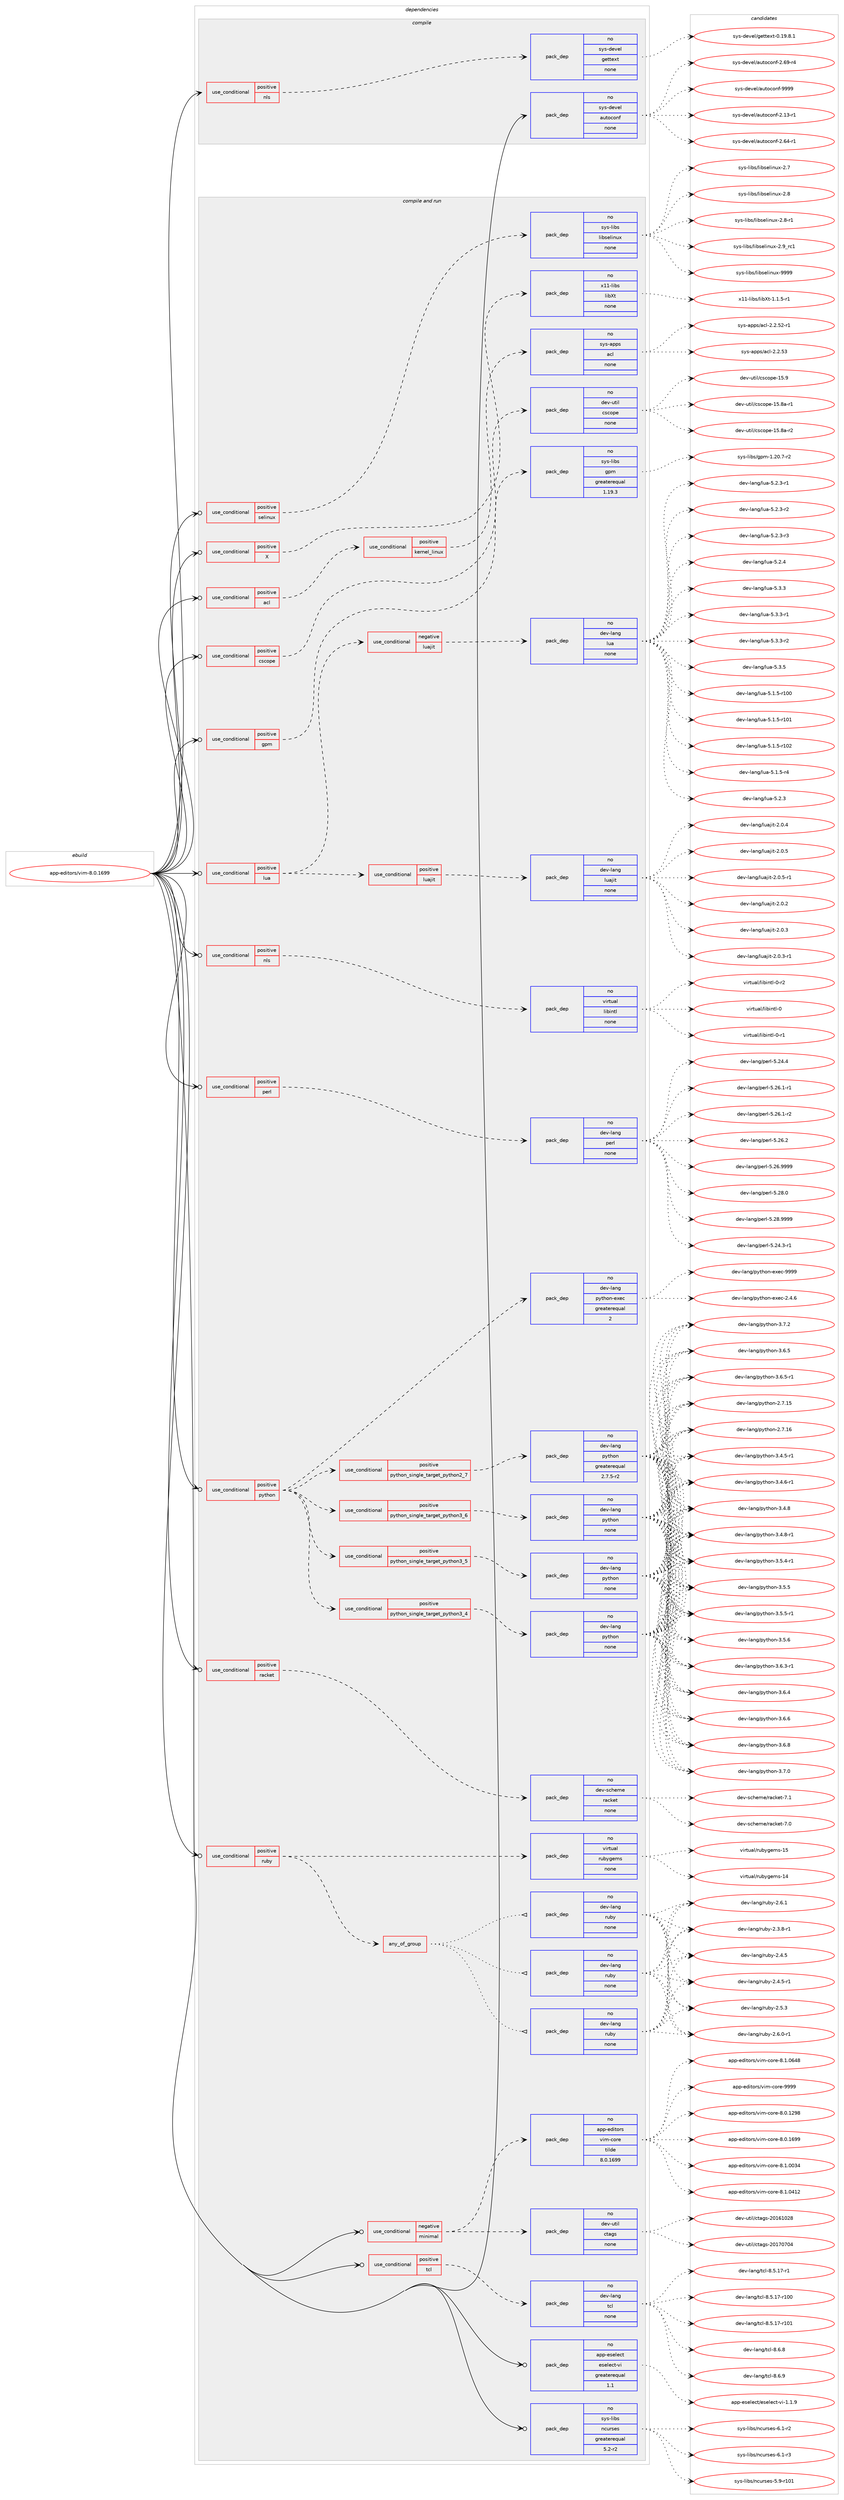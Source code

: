 digraph prolog {

# *************
# Graph options
# *************

newrank=true;
concentrate=true;
compound=true;
graph [rankdir=LR,fontname=Helvetica,fontsize=10,ranksep=1.5];#, ranksep=2.5, nodesep=0.2];
edge  [arrowhead=vee];
node  [fontname=Helvetica,fontsize=10];

# **********
# The ebuild
# **********

subgraph cluster_leftcol {
color=gray;
rank=same;
label=<<i>ebuild</i>>;
id [label="app-editors/vim-8.0.1699", color=red, width=4, href="../app-editors/vim-8.0.1699.svg"];
}

# ****************
# The dependencies
# ****************

subgraph cluster_midcol {
color=gray;
label=<<i>dependencies</i>>;
subgraph cluster_compile {
fillcolor="#eeeeee";
style=filled;
label=<<i>compile</i>>;
subgraph cond349124 {
dependency1281810 [label=<<TABLE BORDER="0" CELLBORDER="1" CELLSPACING="0" CELLPADDING="4"><TR><TD ROWSPAN="3" CELLPADDING="10">use_conditional</TD></TR><TR><TD>positive</TD></TR><TR><TD>nls</TD></TR></TABLE>>, shape=none, color=red];
subgraph pack912745 {
dependency1281811 [label=<<TABLE BORDER="0" CELLBORDER="1" CELLSPACING="0" CELLPADDING="4" WIDTH="220"><TR><TD ROWSPAN="6" CELLPADDING="30">pack_dep</TD></TR><TR><TD WIDTH="110">no</TD></TR><TR><TD>sys-devel</TD></TR><TR><TD>gettext</TD></TR><TR><TD>none</TD></TR><TR><TD></TD></TR></TABLE>>, shape=none, color=blue];
}
dependency1281810:e -> dependency1281811:w [weight=20,style="dashed",arrowhead="vee"];
}
id:e -> dependency1281810:w [weight=20,style="solid",arrowhead="vee"];
subgraph pack912746 {
dependency1281812 [label=<<TABLE BORDER="0" CELLBORDER="1" CELLSPACING="0" CELLPADDING="4" WIDTH="220"><TR><TD ROWSPAN="6" CELLPADDING="30">pack_dep</TD></TR><TR><TD WIDTH="110">no</TD></TR><TR><TD>sys-devel</TD></TR><TR><TD>autoconf</TD></TR><TR><TD>none</TD></TR><TR><TD></TD></TR></TABLE>>, shape=none, color=blue];
}
id:e -> dependency1281812:w [weight=20,style="solid",arrowhead="vee"];
}
subgraph cluster_compileandrun {
fillcolor="#eeeeee";
style=filled;
label=<<i>compile and run</i>>;
subgraph cond349125 {
dependency1281813 [label=<<TABLE BORDER="0" CELLBORDER="1" CELLSPACING="0" CELLPADDING="4"><TR><TD ROWSPAN="3" CELLPADDING="10">use_conditional</TD></TR><TR><TD>negative</TD></TR><TR><TD>minimal</TD></TR></TABLE>>, shape=none, color=red];
subgraph pack912747 {
dependency1281814 [label=<<TABLE BORDER="0" CELLBORDER="1" CELLSPACING="0" CELLPADDING="4" WIDTH="220"><TR><TD ROWSPAN="6" CELLPADDING="30">pack_dep</TD></TR><TR><TD WIDTH="110">no</TD></TR><TR><TD>app-editors</TD></TR><TR><TD>vim-core</TD></TR><TR><TD>tilde</TD></TR><TR><TD>8.0.1699</TD></TR></TABLE>>, shape=none, color=blue];
}
dependency1281813:e -> dependency1281814:w [weight=20,style="dashed",arrowhead="vee"];
subgraph pack912748 {
dependency1281815 [label=<<TABLE BORDER="0" CELLBORDER="1" CELLSPACING="0" CELLPADDING="4" WIDTH="220"><TR><TD ROWSPAN="6" CELLPADDING="30">pack_dep</TD></TR><TR><TD WIDTH="110">no</TD></TR><TR><TD>dev-util</TD></TR><TR><TD>ctags</TD></TR><TR><TD>none</TD></TR><TR><TD></TD></TR></TABLE>>, shape=none, color=blue];
}
dependency1281813:e -> dependency1281815:w [weight=20,style="dashed",arrowhead="vee"];
}
id:e -> dependency1281813:w [weight=20,style="solid",arrowhead="odotvee"];
subgraph cond349126 {
dependency1281816 [label=<<TABLE BORDER="0" CELLBORDER="1" CELLSPACING="0" CELLPADDING="4"><TR><TD ROWSPAN="3" CELLPADDING="10">use_conditional</TD></TR><TR><TD>positive</TD></TR><TR><TD>X</TD></TR></TABLE>>, shape=none, color=red];
subgraph pack912749 {
dependency1281817 [label=<<TABLE BORDER="0" CELLBORDER="1" CELLSPACING="0" CELLPADDING="4" WIDTH="220"><TR><TD ROWSPAN="6" CELLPADDING="30">pack_dep</TD></TR><TR><TD WIDTH="110">no</TD></TR><TR><TD>x11-libs</TD></TR><TR><TD>libXt</TD></TR><TR><TD>none</TD></TR><TR><TD></TD></TR></TABLE>>, shape=none, color=blue];
}
dependency1281816:e -> dependency1281817:w [weight=20,style="dashed",arrowhead="vee"];
}
id:e -> dependency1281816:w [weight=20,style="solid",arrowhead="odotvee"];
subgraph cond349127 {
dependency1281818 [label=<<TABLE BORDER="0" CELLBORDER="1" CELLSPACING="0" CELLPADDING="4"><TR><TD ROWSPAN="3" CELLPADDING="10">use_conditional</TD></TR><TR><TD>positive</TD></TR><TR><TD>acl</TD></TR></TABLE>>, shape=none, color=red];
subgraph cond349128 {
dependency1281819 [label=<<TABLE BORDER="0" CELLBORDER="1" CELLSPACING="0" CELLPADDING="4"><TR><TD ROWSPAN="3" CELLPADDING="10">use_conditional</TD></TR><TR><TD>positive</TD></TR><TR><TD>kernel_linux</TD></TR></TABLE>>, shape=none, color=red];
subgraph pack912750 {
dependency1281820 [label=<<TABLE BORDER="0" CELLBORDER="1" CELLSPACING="0" CELLPADDING="4" WIDTH="220"><TR><TD ROWSPAN="6" CELLPADDING="30">pack_dep</TD></TR><TR><TD WIDTH="110">no</TD></TR><TR><TD>sys-apps</TD></TR><TR><TD>acl</TD></TR><TR><TD>none</TD></TR><TR><TD></TD></TR></TABLE>>, shape=none, color=blue];
}
dependency1281819:e -> dependency1281820:w [weight=20,style="dashed",arrowhead="vee"];
}
dependency1281818:e -> dependency1281819:w [weight=20,style="dashed",arrowhead="vee"];
}
id:e -> dependency1281818:w [weight=20,style="solid",arrowhead="odotvee"];
subgraph cond349129 {
dependency1281821 [label=<<TABLE BORDER="0" CELLBORDER="1" CELLSPACING="0" CELLPADDING="4"><TR><TD ROWSPAN="3" CELLPADDING="10">use_conditional</TD></TR><TR><TD>positive</TD></TR><TR><TD>cscope</TD></TR></TABLE>>, shape=none, color=red];
subgraph pack912751 {
dependency1281822 [label=<<TABLE BORDER="0" CELLBORDER="1" CELLSPACING="0" CELLPADDING="4" WIDTH="220"><TR><TD ROWSPAN="6" CELLPADDING="30">pack_dep</TD></TR><TR><TD WIDTH="110">no</TD></TR><TR><TD>dev-util</TD></TR><TR><TD>cscope</TD></TR><TR><TD>none</TD></TR><TR><TD></TD></TR></TABLE>>, shape=none, color=blue];
}
dependency1281821:e -> dependency1281822:w [weight=20,style="dashed",arrowhead="vee"];
}
id:e -> dependency1281821:w [weight=20,style="solid",arrowhead="odotvee"];
subgraph cond349130 {
dependency1281823 [label=<<TABLE BORDER="0" CELLBORDER="1" CELLSPACING="0" CELLPADDING="4"><TR><TD ROWSPAN="3" CELLPADDING="10">use_conditional</TD></TR><TR><TD>positive</TD></TR><TR><TD>gpm</TD></TR></TABLE>>, shape=none, color=red];
subgraph pack912752 {
dependency1281824 [label=<<TABLE BORDER="0" CELLBORDER="1" CELLSPACING="0" CELLPADDING="4" WIDTH="220"><TR><TD ROWSPAN="6" CELLPADDING="30">pack_dep</TD></TR><TR><TD WIDTH="110">no</TD></TR><TR><TD>sys-libs</TD></TR><TR><TD>gpm</TD></TR><TR><TD>greaterequal</TD></TR><TR><TD>1.19.3</TD></TR></TABLE>>, shape=none, color=blue];
}
dependency1281823:e -> dependency1281824:w [weight=20,style="dashed",arrowhead="vee"];
}
id:e -> dependency1281823:w [weight=20,style="solid",arrowhead="odotvee"];
subgraph cond349131 {
dependency1281825 [label=<<TABLE BORDER="0" CELLBORDER="1" CELLSPACING="0" CELLPADDING="4"><TR><TD ROWSPAN="3" CELLPADDING="10">use_conditional</TD></TR><TR><TD>positive</TD></TR><TR><TD>lua</TD></TR></TABLE>>, shape=none, color=red];
subgraph cond349132 {
dependency1281826 [label=<<TABLE BORDER="0" CELLBORDER="1" CELLSPACING="0" CELLPADDING="4"><TR><TD ROWSPAN="3" CELLPADDING="10">use_conditional</TD></TR><TR><TD>positive</TD></TR><TR><TD>luajit</TD></TR></TABLE>>, shape=none, color=red];
subgraph pack912753 {
dependency1281827 [label=<<TABLE BORDER="0" CELLBORDER="1" CELLSPACING="0" CELLPADDING="4" WIDTH="220"><TR><TD ROWSPAN="6" CELLPADDING="30">pack_dep</TD></TR><TR><TD WIDTH="110">no</TD></TR><TR><TD>dev-lang</TD></TR><TR><TD>luajit</TD></TR><TR><TD>none</TD></TR><TR><TD></TD></TR></TABLE>>, shape=none, color=blue];
}
dependency1281826:e -> dependency1281827:w [weight=20,style="dashed",arrowhead="vee"];
}
dependency1281825:e -> dependency1281826:w [weight=20,style="dashed",arrowhead="vee"];
subgraph cond349133 {
dependency1281828 [label=<<TABLE BORDER="0" CELLBORDER="1" CELLSPACING="0" CELLPADDING="4"><TR><TD ROWSPAN="3" CELLPADDING="10">use_conditional</TD></TR><TR><TD>negative</TD></TR><TR><TD>luajit</TD></TR></TABLE>>, shape=none, color=red];
subgraph pack912754 {
dependency1281829 [label=<<TABLE BORDER="0" CELLBORDER="1" CELLSPACING="0" CELLPADDING="4" WIDTH="220"><TR><TD ROWSPAN="6" CELLPADDING="30">pack_dep</TD></TR><TR><TD WIDTH="110">no</TD></TR><TR><TD>dev-lang</TD></TR><TR><TD>lua</TD></TR><TR><TD>none</TD></TR><TR><TD></TD></TR></TABLE>>, shape=none, color=blue];
}
dependency1281828:e -> dependency1281829:w [weight=20,style="dashed",arrowhead="vee"];
}
dependency1281825:e -> dependency1281828:w [weight=20,style="dashed",arrowhead="vee"];
}
id:e -> dependency1281825:w [weight=20,style="solid",arrowhead="odotvee"];
subgraph cond349134 {
dependency1281830 [label=<<TABLE BORDER="0" CELLBORDER="1" CELLSPACING="0" CELLPADDING="4"><TR><TD ROWSPAN="3" CELLPADDING="10">use_conditional</TD></TR><TR><TD>positive</TD></TR><TR><TD>nls</TD></TR></TABLE>>, shape=none, color=red];
subgraph pack912755 {
dependency1281831 [label=<<TABLE BORDER="0" CELLBORDER="1" CELLSPACING="0" CELLPADDING="4" WIDTH="220"><TR><TD ROWSPAN="6" CELLPADDING="30">pack_dep</TD></TR><TR><TD WIDTH="110">no</TD></TR><TR><TD>virtual</TD></TR><TR><TD>libintl</TD></TR><TR><TD>none</TD></TR><TR><TD></TD></TR></TABLE>>, shape=none, color=blue];
}
dependency1281830:e -> dependency1281831:w [weight=20,style="dashed",arrowhead="vee"];
}
id:e -> dependency1281830:w [weight=20,style="solid",arrowhead="odotvee"];
subgraph cond349135 {
dependency1281832 [label=<<TABLE BORDER="0" CELLBORDER="1" CELLSPACING="0" CELLPADDING="4"><TR><TD ROWSPAN="3" CELLPADDING="10">use_conditional</TD></TR><TR><TD>positive</TD></TR><TR><TD>perl</TD></TR></TABLE>>, shape=none, color=red];
subgraph pack912756 {
dependency1281833 [label=<<TABLE BORDER="0" CELLBORDER="1" CELLSPACING="0" CELLPADDING="4" WIDTH="220"><TR><TD ROWSPAN="6" CELLPADDING="30">pack_dep</TD></TR><TR><TD WIDTH="110">no</TD></TR><TR><TD>dev-lang</TD></TR><TR><TD>perl</TD></TR><TR><TD>none</TD></TR><TR><TD></TD></TR></TABLE>>, shape=none, color=blue];
}
dependency1281832:e -> dependency1281833:w [weight=20,style="dashed",arrowhead="vee"];
}
id:e -> dependency1281832:w [weight=20,style="solid",arrowhead="odotvee"];
subgraph cond349136 {
dependency1281834 [label=<<TABLE BORDER="0" CELLBORDER="1" CELLSPACING="0" CELLPADDING="4"><TR><TD ROWSPAN="3" CELLPADDING="10">use_conditional</TD></TR><TR><TD>positive</TD></TR><TR><TD>python</TD></TR></TABLE>>, shape=none, color=red];
subgraph cond349137 {
dependency1281835 [label=<<TABLE BORDER="0" CELLBORDER="1" CELLSPACING="0" CELLPADDING="4"><TR><TD ROWSPAN="3" CELLPADDING="10">use_conditional</TD></TR><TR><TD>positive</TD></TR><TR><TD>python_single_target_python2_7</TD></TR></TABLE>>, shape=none, color=red];
subgraph pack912757 {
dependency1281836 [label=<<TABLE BORDER="0" CELLBORDER="1" CELLSPACING="0" CELLPADDING="4" WIDTH="220"><TR><TD ROWSPAN="6" CELLPADDING="30">pack_dep</TD></TR><TR><TD WIDTH="110">no</TD></TR><TR><TD>dev-lang</TD></TR><TR><TD>python</TD></TR><TR><TD>greaterequal</TD></TR><TR><TD>2.7.5-r2</TD></TR></TABLE>>, shape=none, color=blue];
}
dependency1281835:e -> dependency1281836:w [weight=20,style="dashed",arrowhead="vee"];
}
dependency1281834:e -> dependency1281835:w [weight=20,style="dashed",arrowhead="vee"];
subgraph cond349138 {
dependency1281837 [label=<<TABLE BORDER="0" CELLBORDER="1" CELLSPACING="0" CELLPADDING="4"><TR><TD ROWSPAN="3" CELLPADDING="10">use_conditional</TD></TR><TR><TD>positive</TD></TR><TR><TD>python_single_target_python3_4</TD></TR></TABLE>>, shape=none, color=red];
subgraph pack912758 {
dependency1281838 [label=<<TABLE BORDER="0" CELLBORDER="1" CELLSPACING="0" CELLPADDING="4" WIDTH="220"><TR><TD ROWSPAN="6" CELLPADDING="30">pack_dep</TD></TR><TR><TD WIDTH="110">no</TD></TR><TR><TD>dev-lang</TD></TR><TR><TD>python</TD></TR><TR><TD>none</TD></TR><TR><TD></TD></TR></TABLE>>, shape=none, color=blue];
}
dependency1281837:e -> dependency1281838:w [weight=20,style="dashed",arrowhead="vee"];
}
dependency1281834:e -> dependency1281837:w [weight=20,style="dashed",arrowhead="vee"];
subgraph cond349139 {
dependency1281839 [label=<<TABLE BORDER="0" CELLBORDER="1" CELLSPACING="0" CELLPADDING="4"><TR><TD ROWSPAN="3" CELLPADDING="10">use_conditional</TD></TR><TR><TD>positive</TD></TR><TR><TD>python_single_target_python3_5</TD></TR></TABLE>>, shape=none, color=red];
subgraph pack912759 {
dependency1281840 [label=<<TABLE BORDER="0" CELLBORDER="1" CELLSPACING="0" CELLPADDING="4" WIDTH="220"><TR><TD ROWSPAN="6" CELLPADDING="30">pack_dep</TD></TR><TR><TD WIDTH="110">no</TD></TR><TR><TD>dev-lang</TD></TR><TR><TD>python</TD></TR><TR><TD>none</TD></TR><TR><TD></TD></TR></TABLE>>, shape=none, color=blue];
}
dependency1281839:e -> dependency1281840:w [weight=20,style="dashed",arrowhead="vee"];
}
dependency1281834:e -> dependency1281839:w [weight=20,style="dashed",arrowhead="vee"];
subgraph cond349140 {
dependency1281841 [label=<<TABLE BORDER="0" CELLBORDER="1" CELLSPACING="0" CELLPADDING="4"><TR><TD ROWSPAN="3" CELLPADDING="10">use_conditional</TD></TR><TR><TD>positive</TD></TR><TR><TD>python_single_target_python3_6</TD></TR></TABLE>>, shape=none, color=red];
subgraph pack912760 {
dependency1281842 [label=<<TABLE BORDER="0" CELLBORDER="1" CELLSPACING="0" CELLPADDING="4" WIDTH="220"><TR><TD ROWSPAN="6" CELLPADDING="30">pack_dep</TD></TR><TR><TD WIDTH="110">no</TD></TR><TR><TD>dev-lang</TD></TR><TR><TD>python</TD></TR><TR><TD>none</TD></TR><TR><TD></TD></TR></TABLE>>, shape=none, color=blue];
}
dependency1281841:e -> dependency1281842:w [weight=20,style="dashed",arrowhead="vee"];
}
dependency1281834:e -> dependency1281841:w [weight=20,style="dashed",arrowhead="vee"];
subgraph pack912761 {
dependency1281843 [label=<<TABLE BORDER="0" CELLBORDER="1" CELLSPACING="0" CELLPADDING="4" WIDTH="220"><TR><TD ROWSPAN="6" CELLPADDING="30">pack_dep</TD></TR><TR><TD WIDTH="110">no</TD></TR><TR><TD>dev-lang</TD></TR><TR><TD>python-exec</TD></TR><TR><TD>greaterequal</TD></TR><TR><TD>2</TD></TR></TABLE>>, shape=none, color=blue];
}
dependency1281834:e -> dependency1281843:w [weight=20,style="dashed",arrowhead="vee"];
}
id:e -> dependency1281834:w [weight=20,style="solid",arrowhead="odotvee"];
subgraph cond349141 {
dependency1281844 [label=<<TABLE BORDER="0" CELLBORDER="1" CELLSPACING="0" CELLPADDING="4"><TR><TD ROWSPAN="3" CELLPADDING="10">use_conditional</TD></TR><TR><TD>positive</TD></TR><TR><TD>racket</TD></TR></TABLE>>, shape=none, color=red];
subgraph pack912762 {
dependency1281845 [label=<<TABLE BORDER="0" CELLBORDER="1" CELLSPACING="0" CELLPADDING="4" WIDTH="220"><TR><TD ROWSPAN="6" CELLPADDING="30">pack_dep</TD></TR><TR><TD WIDTH="110">no</TD></TR><TR><TD>dev-scheme</TD></TR><TR><TD>racket</TD></TR><TR><TD>none</TD></TR><TR><TD></TD></TR></TABLE>>, shape=none, color=blue];
}
dependency1281844:e -> dependency1281845:w [weight=20,style="dashed",arrowhead="vee"];
}
id:e -> dependency1281844:w [weight=20,style="solid",arrowhead="odotvee"];
subgraph cond349142 {
dependency1281846 [label=<<TABLE BORDER="0" CELLBORDER="1" CELLSPACING="0" CELLPADDING="4"><TR><TD ROWSPAN="3" CELLPADDING="10">use_conditional</TD></TR><TR><TD>positive</TD></TR><TR><TD>ruby</TD></TR></TABLE>>, shape=none, color=red];
subgraph any19413 {
dependency1281847 [label=<<TABLE BORDER="0" CELLBORDER="1" CELLSPACING="0" CELLPADDING="4"><TR><TD CELLPADDING="10">any_of_group</TD></TR></TABLE>>, shape=none, color=red];subgraph pack912763 {
dependency1281848 [label=<<TABLE BORDER="0" CELLBORDER="1" CELLSPACING="0" CELLPADDING="4" WIDTH="220"><TR><TD ROWSPAN="6" CELLPADDING="30">pack_dep</TD></TR><TR><TD WIDTH="110">no</TD></TR><TR><TD>dev-lang</TD></TR><TR><TD>ruby</TD></TR><TR><TD>none</TD></TR><TR><TD></TD></TR></TABLE>>, shape=none, color=blue];
}
dependency1281847:e -> dependency1281848:w [weight=20,style="dotted",arrowhead="oinv"];
subgraph pack912764 {
dependency1281849 [label=<<TABLE BORDER="0" CELLBORDER="1" CELLSPACING="0" CELLPADDING="4" WIDTH="220"><TR><TD ROWSPAN="6" CELLPADDING="30">pack_dep</TD></TR><TR><TD WIDTH="110">no</TD></TR><TR><TD>dev-lang</TD></TR><TR><TD>ruby</TD></TR><TR><TD>none</TD></TR><TR><TD></TD></TR></TABLE>>, shape=none, color=blue];
}
dependency1281847:e -> dependency1281849:w [weight=20,style="dotted",arrowhead="oinv"];
subgraph pack912765 {
dependency1281850 [label=<<TABLE BORDER="0" CELLBORDER="1" CELLSPACING="0" CELLPADDING="4" WIDTH="220"><TR><TD ROWSPAN="6" CELLPADDING="30">pack_dep</TD></TR><TR><TD WIDTH="110">no</TD></TR><TR><TD>dev-lang</TD></TR><TR><TD>ruby</TD></TR><TR><TD>none</TD></TR><TR><TD></TD></TR></TABLE>>, shape=none, color=blue];
}
dependency1281847:e -> dependency1281850:w [weight=20,style="dotted",arrowhead="oinv"];
}
dependency1281846:e -> dependency1281847:w [weight=20,style="dashed",arrowhead="vee"];
subgraph pack912766 {
dependency1281851 [label=<<TABLE BORDER="0" CELLBORDER="1" CELLSPACING="0" CELLPADDING="4" WIDTH="220"><TR><TD ROWSPAN="6" CELLPADDING="30">pack_dep</TD></TR><TR><TD WIDTH="110">no</TD></TR><TR><TD>virtual</TD></TR><TR><TD>rubygems</TD></TR><TR><TD>none</TD></TR><TR><TD></TD></TR></TABLE>>, shape=none, color=blue];
}
dependency1281846:e -> dependency1281851:w [weight=20,style="dashed",arrowhead="vee"];
}
id:e -> dependency1281846:w [weight=20,style="solid",arrowhead="odotvee"];
subgraph cond349143 {
dependency1281852 [label=<<TABLE BORDER="0" CELLBORDER="1" CELLSPACING="0" CELLPADDING="4"><TR><TD ROWSPAN="3" CELLPADDING="10">use_conditional</TD></TR><TR><TD>positive</TD></TR><TR><TD>selinux</TD></TR></TABLE>>, shape=none, color=red];
subgraph pack912767 {
dependency1281853 [label=<<TABLE BORDER="0" CELLBORDER="1" CELLSPACING="0" CELLPADDING="4" WIDTH="220"><TR><TD ROWSPAN="6" CELLPADDING="30">pack_dep</TD></TR><TR><TD WIDTH="110">no</TD></TR><TR><TD>sys-libs</TD></TR><TR><TD>libselinux</TD></TR><TR><TD>none</TD></TR><TR><TD></TD></TR></TABLE>>, shape=none, color=blue];
}
dependency1281852:e -> dependency1281853:w [weight=20,style="dashed",arrowhead="vee"];
}
id:e -> dependency1281852:w [weight=20,style="solid",arrowhead="odotvee"];
subgraph cond349144 {
dependency1281854 [label=<<TABLE BORDER="0" CELLBORDER="1" CELLSPACING="0" CELLPADDING="4"><TR><TD ROWSPAN="3" CELLPADDING="10">use_conditional</TD></TR><TR><TD>positive</TD></TR><TR><TD>tcl</TD></TR></TABLE>>, shape=none, color=red];
subgraph pack912768 {
dependency1281855 [label=<<TABLE BORDER="0" CELLBORDER="1" CELLSPACING="0" CELLPADDING="4" WIDTH="220"><TR><TD ROWSPAN="6" CELLPADDING="30">pack_dep</TD></TR><TR><TD WIDTH="110">no</TD></TR><TR><TD>dev-lang</TD></TR><TR><TD>tcl</TD></TR><TR><TD>none</TD></TR><TR><TD></TD></TR></TABLE>>, shape=none, color=blue];
}
dependency1281854:e -> dependency1281855:w [weight=20,style="dashed",arrowhead="vee"];
}
id:e -> dependency1281854:w [weight=20,style="solid",arrowhead="odotvee"];
subgraph pack912769 {
dependency1281856 [label=<<TABLE BORDER="0" CELLBORDER="1" CELLSPACING="0" CELLPADDING="4" WIDTH="220"><TR><TD ROWSPAN="6" CELLPADDING="30">pack_dep</TD></TR><TR><TD WIDTH="110">no</TD></TR><TR><TD>app-eselect</TD></TR><TR><TD>eselect-vi</TD></TR><TR><TD>greaterequal</TD></TR><TR><TD>1.1</TD></TR></TABLE>>, shape=none, color=blue];
}
id:e -> dependency1281856:w [weight=20,style="solid",arrowhead="odotvee"];
subgraph pack912770 {
dependency1281857 [label=<<TABLE BORDER="0" CELLBORDER="1" CELLSPACING="0" CELLPADDING="4" WIDTH="220"><TR><TD ROWSPAN="6" CELLPADDING="30">pack_dep</TD></TR><TR><TD WIDTH="110">no</TD></TR><TR><TD>sys-libs</TD></TR><TR><TD>ncurses</TD></TR><TR><TD>greaterequal</TD></TR><TR><TD>5.2-r2</TD></TR></TABLE>>, shape=none, color=blue];
}
id:e -> dependency1281857:w [weight=20,style="solid",arrowhead="odotvee"];
}
subgraph cluster_run {
fillcolor="#eeeeee";
style=filled;
label=<<i>run</i>>;
}
}

# **************
# The candidates
# **************

subgraph cluster_choices {
rank=same;
color=gray;
label=<<i>candidates</i>>;

subgraph choice912745 {
color=black;
nodesep=1;
choice1151211154510010111810110847103101116116101120116454846495746564649 [label="sys-devel/gettext-0.19.8.1", color=red, width=4,href="../sys-devel/gettext-0.19.8.1.svg"];
dependency1281811:e -> choice1151211154510010111810110847103101116116101120116454846495746564649:w [style=dotted,weight="100"];
}
subgraph choice912746 {
color=black;
nodesep=1;
choice1151211154510010111810110847971171161119911111010245504649514511449 [label="sys-devel/autoconf-2.13-r1", color=red, width=4,href="../sys-devel/autoconf-2.13-r1.svg"];
choice1151211154510010111810110847971171161119911111010245504654524511449 [label="sys-devel/autoconf-2.64-r1", color=red, width=4,href="../sys-devel/autoconf-2.64-r1.svg"];
choice1151211154510010111810110847971171161119911111010245504654574511452 [label="sys-devel/autoconf-2.69-r4", color=red, width=4,href="../sys-devel/autoconf-2.69-r4.svg"];
choice115121115451001011181011084797117116111991111101024557575757 [label="sys-devel/autoconf-9999", color=red, width=4,href="../sys-devel/autoconf-9999.svg"];
dependency1281812:e -> choice1151211154510010111810110847971171161119911111010245504649514511449:w [style=dotted,weight="100"];
dependency1281812:e -> choice1151211154510010111810110847971171161119911111010245504654524511449:w [style=dotted,weight="100"];
dependency1281812:e -> choice1151211154510010111810110847971171161119911111010245504654574511452:w [style=dotted,weight="100"];
dependency1281812:e -> choice115121115451001011181011084797117116111991111101024557575757:w [style=dotted,weight="100"];
}
subgraph choice912747 {
color=black;
nodesep=1;
choice9711211245101100105116111114115471181051094599111114101455646484649505756 [label="app-editors/vim-core-8.0.1298", color=red, width=4,href="../app-editors/vim-core-8.0.1298.svg"];
choice9711211245101100105116111114115471181051094599111114101455646484649545757 [label="app-editors/vim-core-8.0.1699", color=red, width=4,href="../app-editors/vim-core-8.0.1699.svg"];
choice9711211245101100105116111114115471181051094599111114101455646494648485152 [label="app-editors/vim-core-8.1.0034", color=red, width=4,href="../app-editors/vim-core-8.1.0034.svg"];
choice9711211245101100105116111114115471181051094599111114101455646494648524950 [label="app-editors/vim-core-8.1.0412", color=red, width=4,href="../app-editors/vim-core-8.1.0412.svg"];
choice9711211245101100105116111114115471181051094599111114101455646494648545256 [label="app-editors/vim-core-8.1.0648", color=red, width=4,href="../app-editors/vim-core-8.1.0648.svg"];
choice97112112451011001051161111141154711810510945991111141014557575757 [label="app-editors/vim-core-9999", color=red, width=4,href="../app-editors/vim-core-9999.svg"];
dependency1281814:e -> choice9711211245101100105116111114115471181051094599111114101455646484649505756:w [style=dotted,weight="100"];
dependency1281814:e -> choice9711211245101100105116111114115471181051094599111114101455646484649545757:w [style=dotted,weight="100"];
dependency1281814:e -> choice9711211245101100105116111114115471181051094599111114101455646494648485152:w [style=dotted,weight="100"];
dependency1281814:e -> choice9711211245101100105116111114115471181051094599111114101455646494648524950:w [style=dotted,weight="100"];
dependency1281814:e -> choice9711211245101100105116111114115471181051094599111114101455646494648545256:w [style=dotted,weight="100"];
dependency1281814:e -> choice97112112451011001051161111141154711810510945991111141014557575757:w [style=dotted,weight="100"];
}
subgraph choice912748 {
color=black;
nodesep=1;
choice10010111845117116105108479911697103115455048495449485056 [label="dev-util/ctags-20161028", color=red, width=4,href="../dev-util/ctags-20161028.svg"];
choice10010111845117116105108479911697103115455048495548554852 [label="dev-util/ctags-20170704", color=red, width=4,href="../dev-util/ctags-20170704.svg"];
dependency1281815:e -> choice10010111845117116105108479911697103115455048495449485056:w [style=dotted,weight="100"];
dependency1281815:e -> choice10010111845117116105108479911697103115455048495548554852:w [style=dotted,weight="100"];
}
subgraph choice912749 {
color=black;
nodesep=1;
choice120494945108105981154710810598881164549464946534511449 [label="x11-libs/libXt-1.1.5-r1", color=red, width=4,href="../x11-libs/libXt-1.1.5-r1.svg"];
dependency1281817:e -> choice120494945108105981154710810598881164549464946534511449:w [style=dotted,weight="100"];
}
subgraph choice912750 {
color=black;
nodesep=1;
choice1151211154597112112115479799108455046504653504511449 [label="sys-apps/acl-2.2.52-r1", color=red, width=4,href="../sys-apps/acl-2.2.52-r1.svg"];
choice115121115459711211211547979910845504650465351 [label="sys-apps/acl-2.2.53", color=red, width=4,href="../sys-apps/acl-2.2.53.svg"];
dependency1281820:e -> choice1151211154597112112115479799108455046504653504511449:w [style=dotted,weight="100"];
dependency1281820:e -> choice115121115459711211211547979910845504650465351:w [style=dotted,weight="100"];
}
subgraph choice912751 {
color=black;
nodesep=1;
choice100101118451171161051084799115991111121014549534656974511449 [label="dev-util/cscope-15.8a-r1", color=red, width=4,href="../dev-util/cscope-15.8a-r1.svg"];
choice100101118451171161051084799115991111121014549534656974511450 [label="dev-util/cscope-15.8a-r2", color=red, width=4,href="../dev-util/cscope-15.8a-r2.svg"];
choice100101118451171161051084799115991111121014549534657 [label="dev-util/cscope-15.9", color=red, width=4,href="../dev-util/cscope-15.9.svg"];
dependency1281822:e -> choice100101118451171161051084799115991111121014549534656974511449:w [style=dotted,weight="100"];
dependency1281822:e -> choice100101118451171161051084799115991111121014549534656974511450:w [style=dotted,weight="100"];
dependency1281822:e -> choice100101118451171161051084799115991111121014549534657:w [style=dotted,weight="100"];
}
subgraph choice912752 {
color=black;
nodesep=1;
choice115121115451081059811547103112109454946504846554511450 [label="sys-libs/gpm-1.20.7-r2", color=red, width=4,href="../sys-libs/gpm-1.20.7-r2.svg"];
dependency1281824:e -> choice115121115451081059811547103112109454946504846554511450:w [style=dotted,weight="100"];
}
subgraph choice912753 {
color=black;
nodesep=1;
choice10010111845108971101034710811797106105116455046484650 [label="dev-lang/luajit-2.0.2", color=red, width=4,href="../dev-lang/luajit-2.0.2.svg"];
choice10010111845108971101034710811797106105116455046484651 [label="dev-lang/luajit-2.0.3", color=red, width=4,href="../dev-lang/luajit-2.0.3.svg"];
choice100101118451089711010347108117971061051164550464846514511449 [label="dev-lang/luajit-2.0.3-r1", color=red, width=4,href="../dev-lang/luajit-2.0.3-r1.svg"];
choice10010111845108971101034710811797106105116455046484652 [label="dev-lang/luajit-2.0.4", color=red, width=4,href="../dev-lang/luajit-2.0.4.svg"];
choice10010111845108971101034710811797106105116455046484653 [label="dev-lang/luajit-2.0.5", color=red, width=4,href="../dev-lang/luajit-2.0.5.svg"];
choice100101118451089711010347108117971061051164550464846534511449 [label="dev-lang/luajit-2.0.5-r1", color=red, width=4,href="../dev-lang/luajit-2.0.5-r1.svg"];
dependency1281827:e -> choice10010111845108971101034710811797106105116455046484650:w [style=dotted,weight="100"];
dependency1281827:e -> choice10010111845108971101034710811797106105116455046484651:w [style=dotted,weight="100"];
dependency1281827:e -> choice100101118451089711010347108117971061051164550464846514511449:w [style=dotted,weight="100"];
dependency1281827:e -> choice10010111845108971101034710811797106105116455046484652:w [style=dotted,weight="100"];
dependency1281827:e -> choice10010111845108971101034710811797106105116455046484653:w [style=dotted,weight="100"];
dependency1281827:e -> choice100101118451089711010347108117971061051164550464846534511449:w [style=dotted,weight="100"];
}
subgraph choice912754 {
color=black;
nodesep=1;
choice1001011184510897110103471081179745534649465345114494848 [label="dev-lang/lua-5.1.5-r100", color=red, width=4,href="../dev-lang/lua-5.1.5-r100.svg"];
choice1001011184510897110103471081179745534649465345114494849 [label="dev-lang/lua-5.1.5-r101", color=red, width=4,href="../dev-lang/lua-5.1.5-r101.svg"];
choice1001011184510897110103471081179745534649465345114494850 [label="dev-lang/lua-5.1.5-r102", color=red, width=4,href="../dev-lang/lua-5.1.5-r102.svg"];
choice100101118451089711010347108117974553464946534511452 [label="dev-lang/lua-5.1.5-r4", color=red, width=4,href="../dev-lang/lua-5.1.5-r4.svg"];
choice10010111845108971101034710811797455346504651 [label="dev-lang/lua-5.2.3", color=red, width=4,href="../dev-lang/lua-5.2.3.svg"];
choice100101118451089711010347108117974553465046514511449 [label="dev-lang/lua-5.2.3-r1", color=red, width=4,href="../dev-lang/lua-5.2.3-r1.svg"];
choice100101118451089711010347108117974553465046514511450 [label="dev-lang/lua-5.2.3-r2", color=red, width=4,href="../dev-lang/lua-5.2.3-r2.svg"];
choice100101118451089711010347108117974553465046514511451 [label="dev-lang/lua-5.2.3-r3", color=red, width=4,href="../dev-lang/lua-5.2.3-r3.svg"];
choice10010111845108971101034710811797455346504652 [label="dev-lang/lua-5.2.4", color=red, width=4,href="../dev-lang/lua-5.2.4.svg"];
choice10010111845108971101034710811797455346514651 [label="dev-lang/lua-5.3.3", color=red, width=4,href="../dev-lang/lua-5.3.3.svg"];
choice100101118451089711010347108117974553465146514511449 [label="dev-lang/lua-5.3.3-r1", color=red, width=4,href="../dev-lang/lua-5.3.3-r1.svg"];
choice100101118451089711010347108117974553465146514511450 [label="dev-lang/lua-5.3.3-r2", color=red, width=4,href="../dev-lang/lua-5.3.3-r2.svg"];
choice10010111845108971101034710811797455346514653 [label="dev-lang/lua-5.3.5", color=red, width=4,href="../dev-lang/lua-5.3.5.svg"];
dependency1281829:e -> choice1001011184510897110103471081179745534649465345114494848:w [style=dotted,weight="100"];
dependency1281829:e -> choice1001011184510897110103471081179745534649465345114494849:w [style=dotted,weight="100"];
dependency1281829:e -> choice1001011184510897110103471081179745534649465345114494850:w [style=dotted,weight="100"];
dependency1281829:e -> choice100101118451089711010347108117974553464946534511452:w [style=dotted,weight="100"];
dependency1281829:e -> choice10010111845108971101034710811797455346504651:w [style=dotted,weight="100"];
dependency1281829:e -> choice100101118451089711010347108117974553465046514511449:w [style=dotted,weight="100"];
dependency1281829:e -> choice100101118451089711010347108117974553465046514511450:w [style=dotted,weight="100"];
dependency1281829:e -> choice100101118451089711010347108117974553465046514511451:w [style=dotted,weight="100"];
dependency1281829:e -> choice10010111845108971101034710811797455346504652:w [style=dotted,weight="100"];
dependency1281829:e -> choice10010111845108971101034710811797455346514651:w [style=dotted,weight="100"];
dependency1281829:e -> choice100101118451089711010347108117974553465146514511449:w [style=dotted,weight="100"];
dependency1281829:e -> choice100101118451089711010347108117974553465146514511450:w [style=dotted,weight="100"];
dependency1281829:e -> choice10010111845108971101034710811797455346514653:w [style=dotted,weight="100"];
}
subgraph choice912755 {
color=black;
nodesep=1;
choice1181051141161179710847108105981051101161084548 [label="virtual/libintl-0", color=red, width=4,href="../virtual/libintl-0.svg"];
choice11810511411611797108471081059810511011610845484511449 [label="virtual/libintl-0-r1", color=red, width=4,href="../virtual/libintl-0-r1.svg"];
choice11810511411611797108471081059810511011610845484511450 [label="virtual/libintl-0-r2", color=red, width=4,href="../virtual/libintl-0-r2.svg"];
dependency1281831:e -> choice1181051141161179710847108105981051101161084548:w [style=dotted,weight="100"];
dependency1281831:e -> choice11810511411611797108471081059810511011610845484511449:w [style=dotted,weight="100"];
dependency1281831:e -> choice11810511411611797108471081059810511011610845484511450:w [style=dotted,weight="100"];
}
subgraph choice912756 {
color=black;
nodesep=1;
choice100101118451089711010347112101114108455346505246514511449 [label="dev-lang/perl-5.24.3-r1", color=red, width=4,href="../dev-lang/perl-5.24.3-r1.svg"];
choice10010111845108971101034711210111410845534650524652 [label="dev-lang/perl-5.24.4", color=red, width=4,href="../dev-lang/perl-5.24.4.svg"];
choice100101118451089711010347112101114108455346505446494511449 [label="dev-lang/perl-5.26.1-r1", color=red, width=4,href="../dev-lang/perl-5.26.1-r1.svg"];
choice100101118451089711010347112101114108455346505446494511450 [label="dev-lang/perl-5.26.1-r2", color=red, width=4,href="../dev-lang/perl-5.26.1-r2.svg"];
choice10010111845108971101034711210111410845534650544650 [label="dev-lang/perl-5.26.2", color=red, width=4,href="../dev-lang/perl-5.26.2.svg"];
choice10010111845108971101034711210111410845534650544657575757 [label="dev-lang/perl-5.26.9999", color=red, width=4,href="../dev-lang/perl-5.26.9999.svg"];
choice10010111845108971101034711210111410845534650564648 [label="dev-lang/perl-5.28.0", color=red, width=4,href="../dev-lang/perl-5.28.0.svg"];
choice10010111845108971101034711210111410845534650564657575757 [label="dev-lang/perl-5.28.9999", color=red, width=4,href="../dev-lang/perl-5.28.9999.svg"];
dependency1281833:e -> choice100101118451089711010347112101114108455346505246514511449:w [style=dotted,weight="100"];
dependency1281833:e -> choice10010111845108971101034711210111410845534650524652:w [style=dotted,weight="100"];
dependency1281833:e -> choice100101118451089711010347112101114108455346505446494511449:w [style=dotted,weight="100"];
dependency1281833:e -> choice100101118451089711010347112101114108455346505446494511450:w [style=dotted,weight="100"];
dependency1281833:e -> choice10010111845108971101034711210111410845534650544650:w [style=dotted,weight="100"];
dependency1281833:e -> choice10010111845108971101034711210111410845534650544657575757:w [style=dotted,weight="100"];
dependency1281833:e -> choice10010111845108971101034711210111410845534650564648:w [style=dotted,weight="100"];
dependency1281833:e -> choice10010111845108971101034711210111410845534650564657575757:w [style=dotted,weight="100"];
}
subgraph choice912757 {
color=black;
nodesep=1;
choice10010111845108971101034711212111610411111045504655464953 [label="dev-lang/python-2.7.15", color=red, width=4,href="../dev-lang/python-2.7.15.svg"];
choice10010111845108971101034711212111610411111045504655464954 [label="dev-lang/python-2.7.16", color=red, width=4,href="../dev-lang/python-2.7.16.svg"];
choice1001011184510897110103471121211161041111104551465246534511449 [label="dev-lang/python-3.4.5-r1", color=red, width=4,href="../dev-lang/python-3.4.5-r1.svg"];
choice1001011184510897110103471121211161041111104551465246544511449 [label="dev-lang/python-3.4.6-r1", color=red, width=4,href="../dev-lang/python-3.4.6-r1.svg"];
choice100101118451089711010347112121116104111110455146524656 [label="dev-lang/python-3.4.8", color=red, width=4,href="../dev-lang/python-3.4.8.svg"];
choice1001011184510897110103471121211161041111104551465246564511449 [label="dev-lang/python-3.4.8-r1", color=red, width=4,href="../dev-lang/python-3.4.8-r1.svg"];
choice1001011184510897110103471121211161041111104551465346524511449 [label="dev-lang/python-3.5.4-r1", color=red, width=4,href="../dev-lang/python-3.5.4-r1.svg"];
choice100101118451089711010347112121116104111110455146534653 [label="dev-lang/python-3.5.5", color=red, width=4,href="../dev-lang/python-3.5.5.svg"];
choice1001011184510897110103471121211161041111104551465346534511449 [label="dev-lang/python-3.5.5-r1", color=red, width=4,href="../dev-lang/python-3.5.5-r1.svg"];
choice100101118451089711010347112121116104111110455146534654 [label="dev-lang/python-3.5.6", color=red, width=4,href="../dev-lang/python-3.5.6.svg"];
choice1001011184510897110103471121211161041111104551465446514511449 [label="dev-lang/python-3.6.3-r1", color=red, width=4,href="../dev-lang/python-3.6.3-r1.svg"];
choice100101118451089711010347112121116104111110455146544652 [label="dev-lang/python-3.6.4", color=red, width=4,href="../dev-lang/python-3.6.4.svg"];
choice100101118451089711010347112121116104111110455146544653 [label="dev-lang/python-3.6.5", color=red, width=4,href="../dev-lang/python-3.6.5.svg"];
choice1001011184510897110103471121211161041111104551465446534511449 [label="dev-lang/python-3.6.5-r1", color=red, width=4,href="../dev-lang/python-3.6.5-r1.svg"];
choice100101118451089711010347112121116104111110455146544654 [label="dev-lang/python-3.6.6", color=red, width=4,href="../dev-lang/python-3.6.6.svg"];
choice100101118451089711010347112121116104111110455146544656 [label="dev-lang/python-3.6.8", color=red, width=4,href="../dev-lang/python-3.6.8.svg"];
choice100101118451089711010347112121116104111110455146554648 [label="dev-lang/python-3.7.0", color=red, width=4,href="../dev-lang/python-3.7.0.svg"];
choice100101118451089711010347112121116104111110455146554650 [label="dev-lang/python-3.7.2", color=red, width=4,href="../dev-lang/python-3.7.2.svg"];
dependency1281836:e -> choice10010111845108971101034711212111610411111045504655464953:w [style=dotted,weight="100"];
dependency1281836:e -> choice10010111845108971101034711212111610411111045504655464954:w [style=dotted,weight="100"];
dependency1281836:e -> choice1001011184510897110103471121211161041111104551465246534511449:w [style=dotted,weight="100"];
dependency1281836:e -> choice1001011184510897110103471121211161041111104551465246544511449:w [style=dotted,weight="100"];
dependency1281836:e -> choice100101118451089711010347112121116104111110455146524656:w [style=dotted,weight="100"];
dependency1281836:e -> choice1001011184510897110103471121211161041111104551465246564511449:w [style=dotted,weight="100"];
dependency1281836:e -> choice1001011184510897110103471121211161041111104551465346524511449:w [style=dotted,weight="100"];
dependency1281836:e -> choice100101118451089711010347112121116104111110455146534653:w [style=dotted,weight="100"];
dependency1281836:e -> choice1001011184510897110103471121211161041111104551465346534511449:w [style=dotted,weight="100"];
dependency1281836:e -> choice100101118451089711010347112121116104111110455146534654:w [style=dotted,weight="100"];
dependency1281836:e -> choice1001011184510897110103471121211161041111104551465446514511449:w [style=dotted,weight="100"];
dependency1281836:e -> choice100101118451089711010347112121116104111110455146544652:w [style=dotted,weight="100"];
dependency1281836:e -> choice100101118451089711010347112121116104111110455146544653:w [style=dotted,weight="100"];
dependency1281836:e -> choice1001011184510897110103471121211161041111104551465446534511449:w [style=dotted,weight="100"];
dependency1281836:e -> choice100101118451089711010347112121116104111110455146544654:w [style=dotted,weight="100"];
dependency1281836:e -> choice100101118451089711010347112121116104111110455146544656:w [style=dotted,weight="100"];
dependency1281836:e -> choice100101118451089711010347112121116104111110455146554648:w [style=dotted,weight="100"];
dependency1281836:e -> choice100101118451089711010347112121116104111110455146554650:w [style=dotted,weight="100"];
}
subgraph choice912758 {
color=black;
nodesep=1;
choice10010111845108971101034711212111610411111045504655464953 [label="dev-lang/python-2.7.15", color=red, width=4,href="../dev-lang/python-2.7.15.svg"];
choice10010111845108971101034711212111610411111045504655464954 [label="dev-lang/python-2.7.16", color=red, width=4,href="../dev-lang/python-2.7.16.svg"];
choice1001011184510897110103471121211161041111104551465246534511449 [label="dev-lang/python-3.4.5-r1", color=red, width=4,href="../dev-lang/python-3.4.5-r1.svg"];
choice1001011184510897110103471121211161041111104551465246544511449 [label="dev-lang/python-3.4.6-r1", color=red, width=4,href="../dev-lang/python-3.4.6-r1.svg"];
choice100101118451089711010347112121116104111110455146524656 [label="dev-lang/python-3.4.8", color=red, width=4,href="../dev-lang/python-3.4.8.svg"];
choice1001011184510897110103471121211161041111104551465246564511449 [label="dev-lang/python-3.4.8-r1", color=red, width=4,href="../dev-lang/python-3.4.8-r1.svg"];
choice1001011184510897110103471121211161041111104551465346524511449 [label="dev-lang/python-3.5.4-r1", color=red, width=4,href="../dev-lang/python-3.5.4-r1.svg"];
choice100101118451089711010347112121116104111110455146534653 [label="dev-lang/python-3.5.5", color=red, width=4,href="../dev-lang/python-3.5.5.svg"];
choice1001011184510897110103471121211161041111104551465346534511449 [label="dev-lang/python-3.5.5-r1", color=red, width=4,href="../dev-lang/python-3.5.5-r1.svg"];
choice100101118451089711010347112121116104111110455146534654 [label="dev-lang/python-3.5.6", color=red, width=4,href="../dev-lang/python-3.5.6.svg"];
choice1001011184510897110103471121211161041111104551465446514511449 [label="dev-lang/python-3.6.3-r1", color=red, width=4,href="../dev-lang/python-3.6.3-r1.svg"];
choice100101118451089711010347112121116104111110455146544652 [label="dev-lang/python-3.6.4", color=red, width=4,href="../dev-lang/python-3.6.4.svg"];
choice100101118451089711010347112121116104111110455146544653 [label="dev-lang/python-3.6.5", color=red, width=4,href="../dev-lang/python-3.6.5.svg"];
choice1001011184510897110103471121211161041111104551465446534511449 [label="dev-lang/python-3.6.5-r1", color=red, width=4,href="../dev-lang/python-3.6.5-r1.svg"];
choice100101118451089711010347112121116104111110455146544654 [label="dev-lang/python-3.6.6", color=red, width=4,href="../dev-lang/python-3.6.6.svg"];
choice100101118451089711010347112121116104111110455146544656 [label="dev-lang/python-3.6.8", color=red, width=4,href="../dev-lang/python-3.6.8.svg"];
choice100101118451089711010347112121116104111110455146554648 [label="dev-lang/python-3.7.0", color=red, width=4,href="../dev-lang/python-3.7.0.svg"];
choice100101118451089711010347112121116104111110455146554650 [label="dev-lang/python-3.7.2", color=red, width=4,href="../dev-lang/python-3.7.2.svg"];
dependency1281838:e -> choice10010111845108971101034711212111610411111045504655464953:w [style=dotted,weight="100"];
dependency1281838:e -> choice10010111845108971101034711212111610411111045504655464954:w [style=dotted,weight="100"];
dependency1281838:e -> choice1001011184510897110103471121211161041111104551465246534511449:w [style=dotted,weight="100"];
dependency1281838:e -> choice1001011184510897110103471121211161041111104551465246544511449:w [style=dotted,weight="100"];
dependency1281838:e -> choice100101118451089711010347112121116104111110455146524656:w [style=dotted,weight="100"];
dependency1281838:e -> choice1001011184510897110103471121211161041111104551465246564511449:w [style=dotted,weight="100"];
dependency1281838:e -> choice1001011184510897110103471121211161041111104551465346524511449:w [style=dotted,weight="100"];
dependency1281838:e -> choice100101118451089711010347112121116104111110455146534653:w [style=dotted,weight="100"];
dependency1281838:e -> choice1001011184510897110103471121211161041111104551465346534511449:w [style=dotted,weight="100"];
dependency1281838:e -> choice100101118451089711010347112121116104111110455146534654:w [style=dotted,weight="100"];
dependency1281838:e -> choice1001011184510897110103471121211161041111104551465446514511449:w [style=dotted,weight="100"];
dependency1281838:e -> choice100101118451089711010347112121116104111110455146544652:w [style=dotted,weight="100"];
dependency1281838:e -> choice100101118451089711010347112121116104111110455146544653:w [style=dotted,weight="100"];
dependency1281838:e -> choice1001011184510897110103471121211161041111104551465446534511449:w [style=dotted,weight="100"];
dependency1281838:e -> choice100101118451089711010347112121116104111110455146544654:w [style=dotted,weight="100"];
dependency1281838:e -> choice100101118451089711010347112121116104111110455146544656:w [style=dotted,weight="100"];
dependency1281838:e -> choice100101118451089711010347112121116104111110455146554648:w [style=dotted,weight="100"];
dependency1281838:e -> choice100101118451089711010347112121116104111110455146554650:w [style=dotted,weight="100"];
}
subgraph choice912759 {
color=black;
nodesep=1;
choice10010111845108971101034711212111610411111045504655464953 [label="dev-lang/python-2.7.15", color=red, width=4,href="../dev-lang/python-2.7.15.svg"];
choice10010111845108971101034711212111610411111045504655464954 [label="dev-lang/python-2.7.16", color=red, width=4,href="../dev-lang/python-2.7.16.svg"];
choice1001011184510897110103471121211161041111104551465246534511449 [label="dev-lang/python-3.4.5-r1", color=red, width=4,href="../dev-lang/python-3.4.5-r1.svg"];
choice1001011184510897110103471121211161041111104551465246544511449 [label="dev-lang/python-3.4.6-r1", color=red, width=4,href="../dev-lang/python-3.4.6-r1.svg"];
choice100101118451089711010347112121116104111110455146524656 [label="dev-lang/python-3.4.8", color=red, width=4,href="../dev-lang/python-3.4.8.svg"];
choice1001011184510897110103471121211161041111104551465246564511449 [label="dev-lang/python-3.4.8-r1", color=red, width=4,href="../dev-lang/python-3.4.8-r1.svg"];
choice1001011184510897110103471121211161041111104551465346524511449 [label="dev-lang/python-3.5.4-r1", color=red, width=4,href="../dev-lang/python-3.5.4-r1.svg"];
choice100101118451089711010347112121116104111110455146534653 [label="dev-lang/python-3.5.5", color=red, width=4,href="../dev-lang/python-3.5.5.svg"];
choice1001011184510897110103471121211161041111104551465346534511449 [label="dev-lang/python-3.5.5-r1", color=red, width=4,href="../dev-lang/python-3.5.5-r1.svg"];
choice100101118451089711010347112121116104111110455146534654 [label="dev-lang/python-3.5.6", color=red, width=4,href="../dev-lang/python-3.5.6.svg"];
choice1001011184510897110103471121211161041111104551465446514511449 [label="dev-lang/python-3.6.3-r1", color=red, width=4,href="../dev-lang/python-3.6.3-r1.svg"];
choice100101118451089711010347112121116104111110455146544652 [label="dev-lang/python-3.6.4", color=red, width=4,href="../dev-lang/python-3.6.4.svg"];
choice100101118451089711010347112121116104111110455146544653 [label="dev-lang/python-3.6.5", color=red, width=4,href="../dev-lang/python-3.6.5.svg"];
choice1001011184510897110103471121211161041111104551465446534511449 [label="dev-lang/python-3.6.5-r1", color=red, width=4,href="../dev-lang/python-3.6.5-r1.svg"];
choice100101118451089711010347112121116104111110455146544654 [label="dev-lang/python-3.6.6", color=red, width=4,href="../dev-lang/python-3.6.6.svg"];
choice100101118451089711010347112121116104111110455146544656 [label="dev-lang/python-3.6.8", color=red, width=4,href="../dev-lang/python-3.6.8.svg"];
choice100101118451089711010347112121116104111110455146554648 [label="dev-lang/python-3.7.0", color=red, width=4,href="../dev-lang/python-3.7.0.svg"];
choice100101118451089711010347112121116104111110455146554650 [label="dev-lang/python-3.7.2", color=red, width=4,href="../dev-lang/python-3.7.2.svg"];
dependency1281840:e -> choice10010111845108971101034711212111610411111045504655464953:w [style=dotted,weight="100"];
dependency1281840:e -> choice10010111845108971101034711212111610411111045504655464954:w [style=dotted,weight="100"];
dependency1281840:e -> choice1001011184510897110103471121211161041111104551465246534511449:w [style=dotted,weight="100"];
dependency1281840:e -> choice1001011184510897110103471121211161041111104551465246544511449:w [style=dotted,weight="100"];
dependency1281840:e -> choice100101118451089711010347112121116104111110455146524656:w [style=dotted,weight="100"];
dependency1281840:e -> choice1001011184510897110103471121211161041111104551465246564511449:w [style=dotted,weight="100"];
dependency1281840:e -> choice1001011184510897110103471121211161041111104551465346524511449:w [style=dotted,weight="100"];
dependency1281840:e -> choice100101118451089711010347112121116104111110455146534653:w [style=dotted,weight="100"];
dependency1281840:e -> choice1001011184510897110103471121211161041111104551465346534511449:w [style=dotted,weight="100"];
dependency1281840:e -> choice100101118451089711010347112121116104111110455146534654:w [style=dotted,weight="100"];
dependency1281840:e -> choice1001011184510897110103471121211161041111104551465446514511449:w [style=dotted,weight="100"];
dependency1281840:e -> choice100101118451089711010347112121116104111110455146544652:w [style=dotted,weight="100"];
dependency1281840:e -> choice100101118451089711010347112121116104111110455146544653:w [style=dotted,weight="100"];
dependency1281840:e -> choice1001011184510897110103471121211161041111104551465446534511449:w [style=dotted,weight="100"];
dependency1281840:e -> choice100101118451089711010347112121116104111110455146544654:w [style=dotted,weight="100"];
dependency1281840:e -> choice100101118451089711010347112121116104111110455146544656:w [style=dotted,weight="100"];
dependency1281840:e -> choice100101118451089711010347112121116104111110455146554648:w [style=dotted,weight="100"];
dependency1281840:e -> choice100101118451089711010347112121116104111110455146554650:w [style=dotted,weight="100"];
}
subgraph choice912760 {
color=black;
nodesep=1;
choice10010111845108971101034711212111610411111045504655464953 [label="dev-lang/python-2.7.15", color=red, width=4,href="../dev-lang/python-2.7.15.svg"];
choice10010111845108971101034711212111610411111045504655464954 [label="dev-lang/python-2.7.16", color=red, width=4,href="../dev-lang/python-2.7.16.svg"];
choice1001011184510897110103471121211161041111104551465246534511449 [label="dev-lang/python-3.4.5-r1", color=red, width=4,href="../dev-lang/python-3.4.5-r1.svg"];
choice1001011184510897110103471121211161041111104551465246544511449 [label="dev-lang/python-3.4.6-r1", color=red, width=4,href="../dev-lang/python-3.4.6-r1.svg"];
choice100101118451089711010347112121116104111110455146524656 [label="dev-lang/python-3.4.8", color=red, width=4,href="../dev-lang/python-3.4.8.svg"];
choice1001011184510897110103471121211161041111104551465246564511449 [label="dev-lang/python-3.4.8-r1", color=red, width=4,href="../dev-lang/python-3.4.8-r1.svg"];
choice1001011184510897110103471121211161041111104551465346524511449 [label="dev-lang/python-3.5.4-r1", color=red, width=4,href="../dev-lang/python-3.5.4-r1.svg"];
choice100101118451089711010347112121116104111110455146534653 [label="dev-lang/python-3.5.5", color=red, width=4,href="../dev-lang/python-3.5.5.svg"];
choice1001011184510897110103471121211161041111104551465346534511449 [label="dev-lang/python-3.5.5-r1", color=red, width=4,href="../dev-lang/python-3.5.5-r1.svg"];
choice100101118451089711010347112121116104111110455146534654 [label="dev-lang/python-3.5.6", color=red, width=4,href="../dev-lang/python-3.5.6.svg"];
choice1001011184510897110103471121211161041111104551465446514511449 [label="dev-lang/python-3.6.3-r1", color=red, width=4,href="../dev-lang/python-3.6.3-r1.svg"];
choice100101118451089711010347112121116104111110455146544652 [label="dev-lang/python-3.6.4", color=red, width=4,href="../dev-lang/python-3.6.4.svg"];
choice100101118451089711010347112121116104111110455146544653 [label="dev-lang/python-3.6.5", color=red, width=4,href="../dev-lang/python-3.6.5.svg"];
choice1001011184510897110103471121211161041111104551465446534511449 [label="dev-lang/python-3.6.5-r1", color=red, width=4,href="../dev-lang/python-3.6.5-r1.svg"];
choice100101118451089711010347112121116104111110455146544654 [label="dev-lang/python-3.6.6", color=red, width=4,href="../dev-lang/python-3.6.6.svg"];
choice100101118451089711010347112121116104111110455146544656 [label="dev-lang/python-3.6.8", color=red, width=4,href="../dev-lang/python-3.6.8.svg"];
choice100101118451089711010347112121116104111110455146554648 [label="dev-lang/python-3.7.0", color=red, width=4,href="../dev-lang/python-3.7.0.svg"];
choice100101118451089711010347112121116104111110455146554650 [label="dev-lang/python-3.7.2", color=red, width=4,href="../dev-lang/python-3.7.2.svg"];
dependency1281842:e -> choice10010111845108971101034711212111610411111045504655464953:w [style=dotted,weight="100"];
dependency1281842:e -> choice10010111845108971101034711212111610411111045504655464954:w [style=dotted,weight="100"];
dependency1281842:e -> choice1001011184510897110103471121211161041111104551465246534511449:w [style=dotted,weight="100"];
dependency1281842:e -> choice1001011184510897110103471121211161041111104551465246544511449:w [style=dotted,weight="100"];
dependency1281842:e -> choice100101118451089711010347112121116104111110455146524656:w [style=dotted,weight="100"];
dependency1281842:e -> choice1001011184510897110103471121211161041111104551465246564511449:w [style=dotted,weight="100"];
dependency1281842:e -> choice1001011184510897110103471121211161041111104551465346524511449:w [style=dotted,weight="100"];
dependency1281842:e -> choice100101118451089711010347112121116104111110455146534653:w [style=dotted,weight="100"];
dependency1281842:e -> choice1001011184510897110103471121211161041111104551465346534511449:w [style=dotted,weight="100"];
dependency1281842:e -> choice100101118451089711010347112121116104111110455146534654:w [style=dotted,weight="100"];
dependency1281842:e -> choice1001011184510897110103471121211161041111104551465446514511449:w [style=dotted,weight="100"];
dependency1281842:e -> choice100101118451089711010347112121116104111110455146544652:w [style=dotted,weight="100"];
dependency1281842:e -> choice100101118451089711010347112121116104111110455146544653:w [style=dotted,weight="100"];
dependency1281842:e -> choice1001011184510897110103471121211161041111104551465446534511449:w [style=dotted,weight="100"];
dependency1281842:e -> choice100101118451089711010347112121116104111110455146544654:w [style=dotted,weight="100"];
dependency1281842:e -> choice100101118451089711010347112121116104111110455146544656:w [style=dotted,weight="100"];
dependency1281842:e -> choice100101118451089711010347112121116104111110455146554648:w [style=dotted,weight="100"];
dependency1281842:e -> choice100101118451089711010347112121116104111110455146554650:w [style=dotted,weight="100"];
}
subgraph choice912761 {
color=black;
nodesep=1;
choice1001011184510897110103471121211161041111104510112010199455046524654 [label="dev-lang/python-exec-2.4.6", color=red, width=4,href="../dev-lang/python-exec-2.4.6.svg"];
choice10010111845108971101034711212111610411111045101120101994557575757 [label="dev-lang/python-exec-9999", color=red, width=4,href="../dev-lang/python-exec-9999.svg"];
dependency1281843:e -> choice1001011184510897110103471121211161041111104510112010199455046524654:w [style=dotted,weight="100"];
dependency1281843:e -> choice10010111845108971101034711212111610411111045101120101994557575757:w [style=dotted,weight="100"];
}
subgraph choice912762 {
color=black;
nodesep=1;
choice100101118451159910410110910147114979910710111645554648 [label="dev-scheme/racket-7.0", color=red, width=4,href="../dev-scheme/racket-7.0.svg"];
choice100101118451159910410110910147114979910710111645554649 [label="dev-scheme/racket-7.1", color=red, width=4,href="../dev-scheme/racket-7.1.svg"];
dependency1281845:e -> choice100101118451159910410110910147114979910710111645554648:w [style=dotted,weight="100"];
dependency1281845:e -> choice100101118451159910410110910147114979910710111645554649:w [style=dotted,weight="100"];
}
subgraph choice912763 {
color=black;
nodesep=1;
choice100101118451089711010347114117981214550465146564511449 [label="dev-lang/ruby-2.3.8-r1", color=red, width=4,href="../dev-lang/ruby-2.3.8-r1.svg"];
choice10010111845108971101034711411798121455046524653 [label="dev-lang/ruby-2.4.5", color=red, width=4,href="../dev-lang/ruby-2.4.5.svg"];
choice100101118451089711010347114117981214550465246534511449 [label="dev-lang/ruby-2.4.5-r1", color=red, width=4,href="../dev-lang/ruby-2.4.5-r1.svg"];
choice10010111845108971101034711411798121455046534651 [label="dev-lang/ruby-2.5.3", color=red, width=4,href="../dev-lang/ruby-2.5.3.svg"];
choice100101118451089711010347114117981214550465446484511449 [label="dev-lang/ruby-2.6.0-r1", color=red, width=4,href="../dev-lang/ruby-2.6.0-r1.svg"];
choice10010111845108971101034711411798121455046544649 [label="dev-lang/ruby-2.6.1", color=red, width=4,href="../dev-lang/ruby-2.6.1.svg"];
dependency1281848:e -> choice100101118451089711010347114117981214550465146564511449:w [style=dotted,weight="100"];
dependency1281848:e -> choice10010111845108971101034711411798121455046524653:w [style=dotted,weight="100"];
dependency1281848:e -> choice100101118451089711010347114117981214550465246534511449:w [style=dotted,weight="100"];
dependency1281848:e -> choice10010111845108971101034711411798121455046534651:w [style=dotted,weight="100"];
dependency1281848:e -> choice100101118451089711010347114117981214550465446484511449:w [style=dotted,weight="100"];
dependency1281848:e -> choice10010111845108971101034711411798121455046544649:w [style=dotted,weight="100"];
}
subgraph choice912764 {
color=black;
nodesep=1;
choice100101118451089711010347114117981214550465146564511449 [label="dev-lang/ruby-2.3.8-r1", color=red, width=4,href="../dev-lang/ruby-2.3.8-r1.svg"];
choice10010111845108971101034711411798121455046524653 [label="dev-lang/ruby-2.4.5", color=red, width=4,href="../dev-lang/ruby-2.4.5.svg"];
choice100101118451089711010347114117981214550465246534511449 [label="dev-lang/ruby-2.4.5-r1", color=red, width=4,href="../dev-lang/ruby-2.4.5-r1.svg"];
choice10010111845108971101034711411798121455046534651 [label="dev-lang/ruby-2.5.3", color=red, width=4,href="../dev-lang/ruby-2.5.3.svg"];
choice100101118451089711010347114117981214550465446484511449 [label="dev-lang/ruby-2.6.0-r1", color=red, width=4,href="../dev-lang/ruby-2.6.0-r1.svg"];
choice10010111845108971101034711411798121455046544649 [label="dev-lang/ruby-2.6.1", color=red, width=4,href="../dev-lang/ruby-2.6.1.svg"];
dependency1281849:e -> choice100101118451089711010347114117981214550465146564511449:w [style=dotted,weight="100"];
dependency1281849:e -> choice10010111845108971101034711411798121455046524653:w [style=dotted,weight="100"];
dependency1281849:e -> choice100101118451089711010347114117981214550465246534511449:w [style=dotted,weight="100"];
dependency1281849:e -> choice10010111845108971101034711411798121455046534651:w [style=dotted,weight="100"];
dependency1281849:e -> choice100101118451089711010347114117981214550465446484511449:w [style=dotted,weight="100"];
dependency1281849:e -> choice10010111845108971101034711411798121455046544649:w [style=dotted,weight="100"];
}
subgraph choice912765 {
color=black;
nodesep=1;
choice100101118451089711010347114117981214550465146564511449 [label="dev-lang/ruby-2.3.8-r1", color=red, width=4,href="../dev-lang/ruby-2.3.8-r1.svg"];
choice10010111845108971101034711411798121455046524653 [label="dev-lang/ruby-2.4.5", color=red, width=4,href="../dev-lang/ruby-2.4.5.svg"];
choice100101118451089711010347114117981214550465246534511449 [label="dev-lang/ruby-2.4.5-r1", color=red, width=4,href="../dev-lang/ruby-2.4.5-r1.svg"];
choice10010111845108971101034711411798121455046534651 [label="dev-lang/ruby-2.5.3", color=red, width=4,href="../dev-lang/ruby-2.5.3.svg"];
choice100101118451089711010347114117981214550465446484511449 [label="dev-lang/ruby-2.6.0-r1", color=red, width=4,href="../dev-lang/ruby-2.6.0-r1.svg"];
choice10010111845108971101034711411798121455046544649 [label="dev-lang/ruby-2.6.1", color=red, width=4,href="../dev-lang/ruby-2.6.1.svg"];
dependency1281850:e -> choice100101118451089711010347114117981214550465146564511449:w [style=dotted,weight="100"];
dependency1281850:e -> choice10010111845108971101034711411798121455046524653:w [style=dotted,weight="100"];
dependency1281850:e -> choice100101118451089711010347114117981214550465246534511449:w [style=dotted,weight="100"];
dependency1281850:e -> choice10010111845108971101034711411798121455046534651:w [style=dotted,weight="100"];
dependency1281850:e -> choice100101118451089711010347114117981214550465446484511449:w [style=dotted,weight="100"];
dependency1281850:e -> choice10010111845108971101034711411798121455046544649:w [style=dotted,weight="100"];
}
subgraph choice912766 {
color=black;
nodesep=1;
choice118105114116117971084711411798121103101109115454952 [label="virtual/rubygems-14", color=red, width=4,href="../virtual/rubygems-14.svg"];
choice118105114116117971084711411798121103101109115454953 [label="virtual/rubygems-15", color=red, width=4,href="../virtual/rubygems-15.svg"];
dependency1281851:e -> choice118105114116117971084711411798121103101109115454952:w [style=dotted,weight="100"];
dependency1281851:e -> choice118105114116117971084711411798121103101109115454953:w [style=dotted,weight="100"];
}
subgraph choice912767 {
color=black;
nodesep=1;
choice1151211154510810598115471081059811510110810511011712045504655 [label="sys-libs/libselinux-2.7", color=red, width=4,href="../sys-libs/libselinux-2.7.svg"];
choice1151211154510810598115471081059811510110810511011712045504656 [label="sys-libs/libselinux-2.8", color=red, width=4,href="../sys-libs/libselinux-2.8.svg"];
choice11512111545108105981154710810598115101108105110117120455046564511449 [label="sys-libs/libselinux-2.8-r1", color=red, width=4,href="../sys-libs/libselinux-2.8-r1.svg"];
choice1151211154510810598115471081059811510110810511011712045504657951149949 [label="sys-libs/libselinux-2.9_rc1", color=red, width=4,href="../sys-libs/libselinux-2.9_rc1.svg"];
choice115121115451081059811547108105981151011081051101171204557575757 [label="sys-libs/libselinux-9999", color=red, width=4,href="../sys-libs/libselinux-9999.svg"];
dependency1281853:e -> choice1151211154510810598115471081059811510110810511011712045504655:w [style=dotted,weight="100"];
dependency1281853:e -> choice1151211154510810598115471081059811510110810511011712045504656:w [style=dotted,weight="100"];
dependency1281853:e -> choice11512111545108105981154710810598115101108105110117120455046564511449:w [style=dotted,weight="100"];
dependency1281853:e -> choice1151211154510810598115471081059811510110810511011712045504657951149949:w [style=dotted,weight="100"];
dependency1281853:e -> choice115121115451081059811547108105981151011081051101171204557575757:w [style=dotted,weight="100"];
}
subgraph choice912768 {
color=black;
nodesep=1;
choice10010111845108971101034711699108455646534649554511449 [label="dev-lang/tcl-8.5.17-r1", color=red, width=4,href="../dev-lang/tcl-8.5.17-r1.svg"];
choice100101118451089711010347116991084556465346495545114494848 [label="dev-lang/tcl-8.5.17-r100", color=red, width=4,href="../dev-lang/tcl-8.5.17-r100.svg"];
choice100101118451089711010347116991084556465346495545114494849 [label="dev-lang/tcl-8.5.17-r101", color=red, width=4,href="../dev-lang/tcl-8.5.17-r101.svg"];
choice10010111845108971101034711699108455646544656 [label="dev-lang/tcl-8.6.8", color=red, width=4,href="../dev-lang/tcl-8.6.8.svg"];
choice10010111845108971101034711699108455646544657 [label="dev-lang/tcl-8.6.9", color=red, width=4,href="../dev-lang/tcl-8.6.9.svg"];
dependency1281855:e -> choice10010111845108971101034711699108455646534649554511449:w [style=dotted,weight="100"];
dependency1281855:e -> choice100101118451089711010347116991084556465346495545114494848:w [style=dotted,weight="100"];
dependency1281855:e -> choice100101118451089711010347116991084556465346495545114494849:w [style=dotted,weight="100"];
dependency1281855:e -> choice10010111845108971101034711699108455646544656:w [style=dotted,weight="100"];
dependency1281855:e -> choice10010111845108971101034711699108455646544657:w [style=dotted,weight="100"];
}
subgraph choice912769 {
color=black;
nodesep=1;
choice971121124510111510110810199116471011151011081019911645118105454946494657 [label="app-eselect/eselect-vi-1.1.9", color=red, width=4,href="../app-eselect/eselect-vi-1.1.9.svg"];
dependency1281856:e -> choice971121124510111510110810199116471011151011081019911645118105454946494657:w [style=dotted,weight="100"];
}
subgraph choice912770 {
color=black;
nodesep=1;
choice115121115451081059811547110991171141151011154553465745114494849 [label="sys-libs/ncurses-5.9-r101", color=red, width=4,href="../sys-libs/ncurses-5.9-r101.svg"];
choice11512111545108105981154711099117114115101115455446494511450 [label="sys-libs/ncurses-6.1-r2", color=red, width=4,href="../sys-libs/ncurses-6.1-r2.svg"];
choice11512111545108105981154711099117114115101115455446494511451 [label="sys-libs/ncurses-6.1-r3", color=red, width=4,href="../sys-libs/ncurses-6.1-r3.svg"];
dependency1281857:e -> choice115121115451081059811547110991171141151011154553465745114494849:w [style=dotted,weight="100"];
dependency1281857:e -> choice11512111545108105981154711099117114115101115455446494511450:w [style=dotted,weight="100"];
dependency1281857:e -> choice11512111545108105981154711099117114115101115455446494511451:w [style=dotted,weight="100"];
}
}

}
